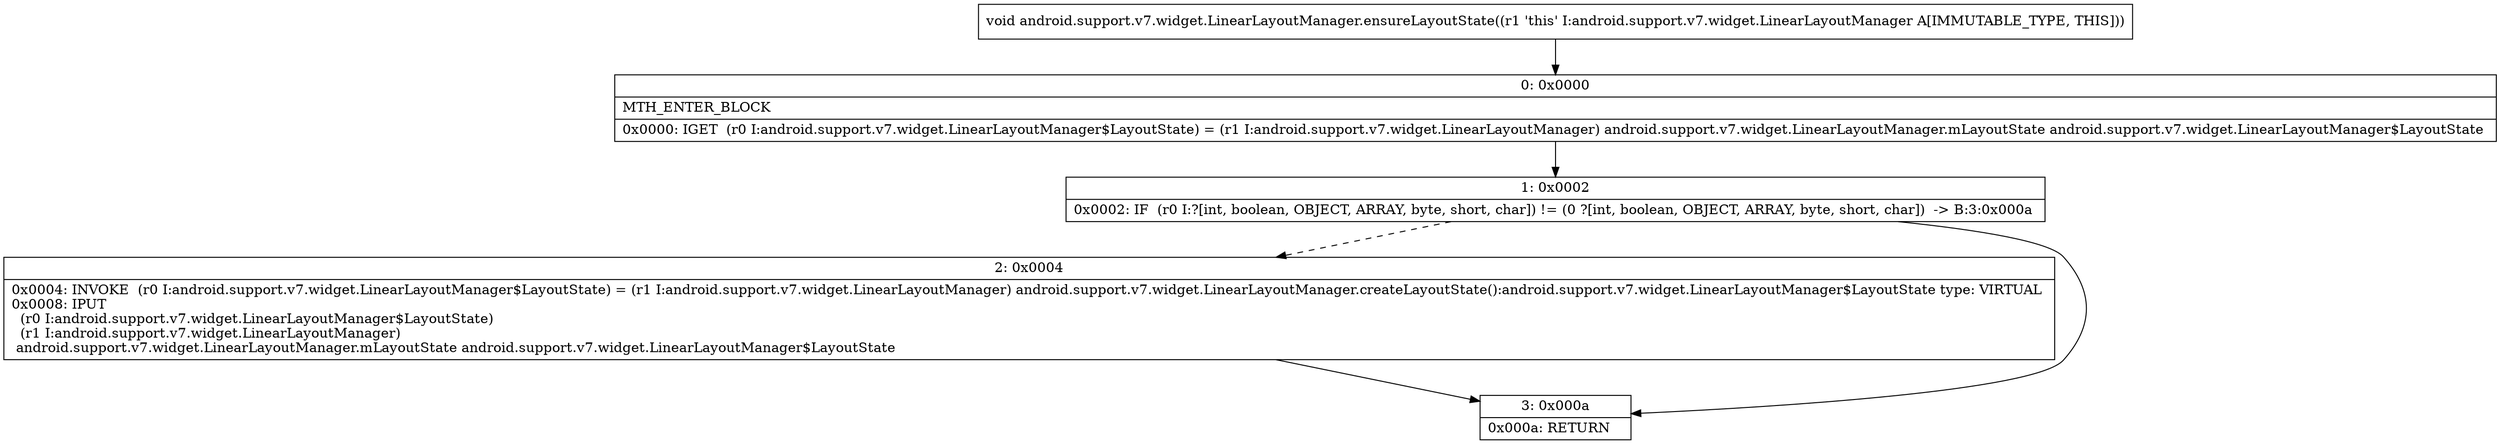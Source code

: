 digraph "CFG forandroid.support.v7.widget.LinearLayoutManager.ensureLayoutState()V" {
Node_0 [shape=record,label="{0\:\ 0x0000|MTH_ENTER_BLOCK\l|0x0000: IGET  (r0 I:android.support.v7.widget.LinearLayoutManager$LayoutState) = (r1 I:android.support.v7.widget.LinearLayoutManager) android.support.v7.widget.LinearLayoutManager.mLayoutState android.support.v7.widget.LinearLayoutManager$LayoutState \l}"];
Node_1 [shape=record,label="{1\:\ 0x0002|0x0002: IF  (r0 I:?[int, boolean, OBJECT, ARRAY, byte, short, char]) != (0 ?[int, boolean, OBJECT, ARRAY, byte, short, char])  \-\> B:3:0x000a \l}"];
Node_2 [shape=record,label="{2\:\ 0x0004|0x0004: INVOKE  (r0 I:android.support.v7.widget.LinearLayoutManager$LayoutState) = (r1 I:android.support.v7.widget.LinearLayoutManager) android.support.v7.widget.LinearLayoutManager.createLayoutState():android.support.v7.widget.LinearLayoutManager$LayoutState type: VIRTUAL \l0x0008: IPUT  \l  (r0 I:android.support.v7.widget.LinearLayoutManager$LayoutState)\l  (r1 I:android.support.v7.widget.LinearLayoutManager)\l android.support.v7.widget.LinearLayoutManager.mLayoutState android.support.v7.widget.LinearLayoutManager$LayoutState \l}"];
Node_3 [shape=record,label="{3\:\ 0x000a|0x000a: RETURN   \l}"];
MethodNode[shape=record,label="{void android.support.v7.widget.LinearLayoutManager.ensureLayoutState((r1 'this' I:android.support.v7.widget.LinearLayoutManager A[IMMUTABLE_TYPE, THIS])) }"];
MethodNode -> Node_0;
Node_0 -> Node_1;
Node_1 -> Node_2[style=dashed];
Node_1 -> Node_3;
Node_2 -> Node_3;
}

